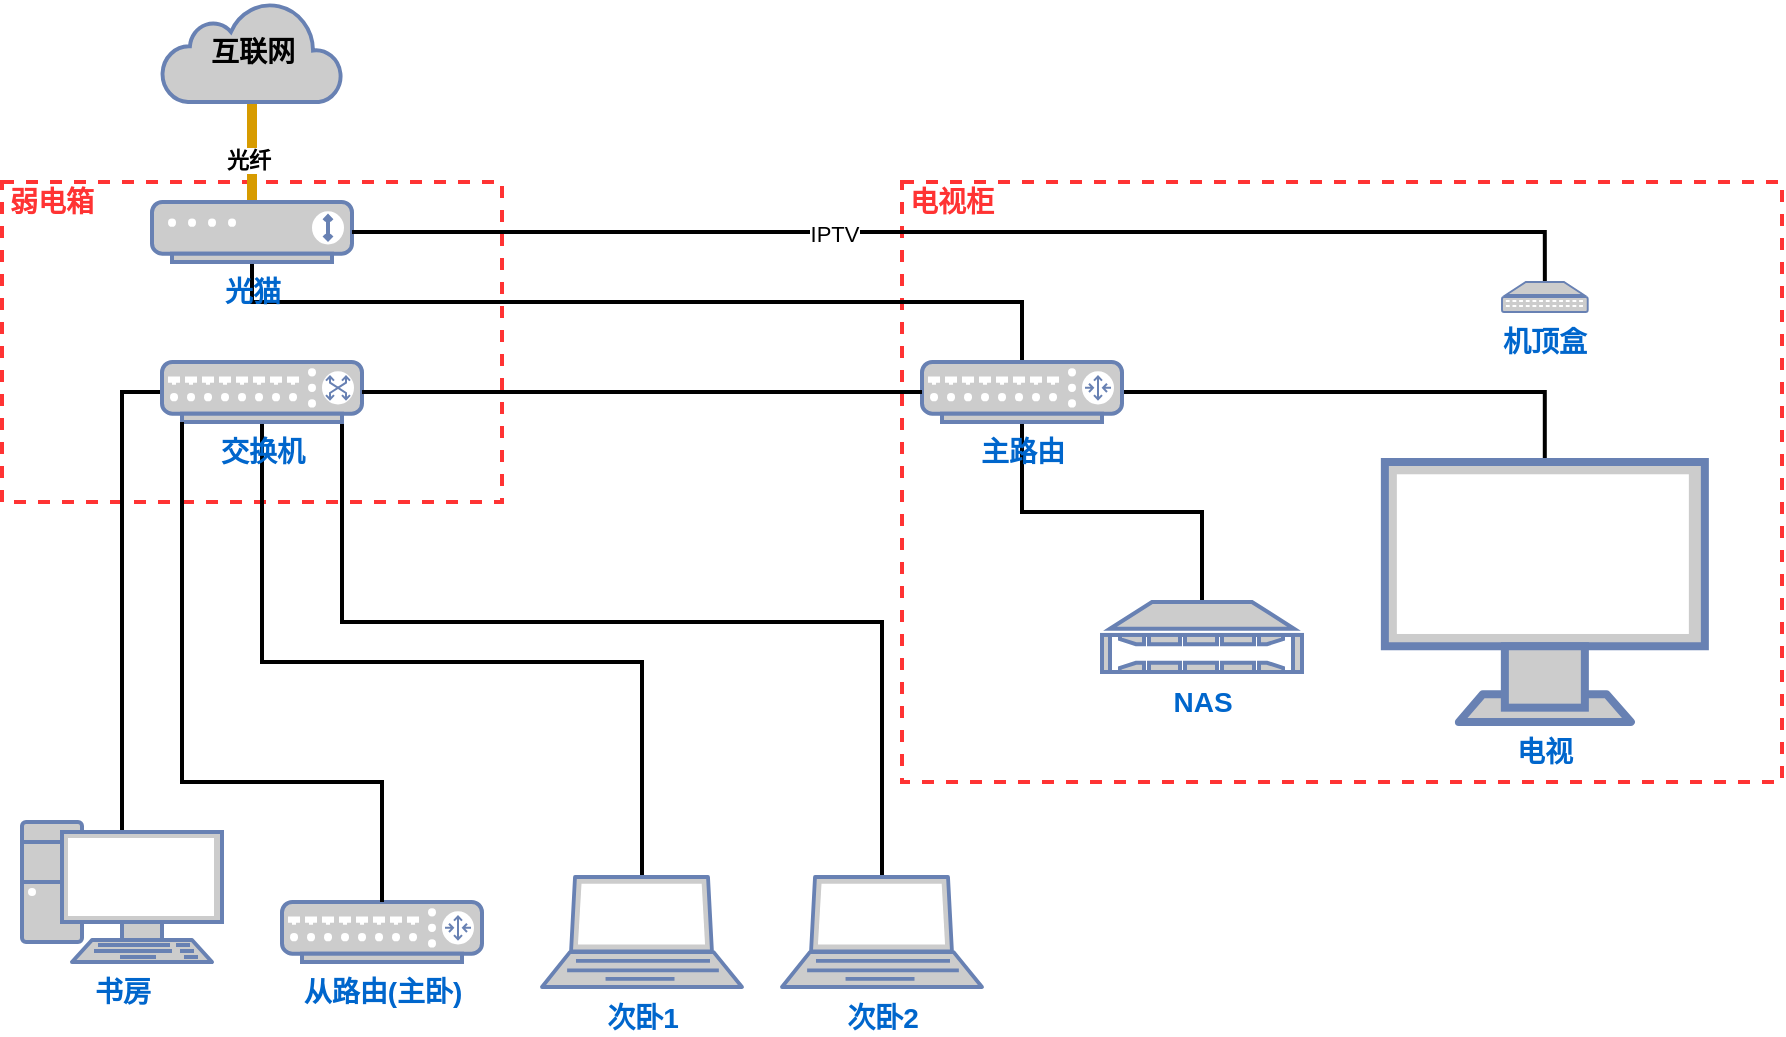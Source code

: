 <mxfile version="24.8.3">
  <diagram name="Page-1" id="822b0af5-4adb-64df-f703-e8dfc1f81529">
    <mxGraphModel dx="1341" dy="756" grid="1" gridSize="10" guides="1" tooltips="1" connect="1" arrows="1" fold="1" page="1" pageScale="1" pageWidth="1100" pageHeight="850" background="none" math="0" shadow="0">
      <root>
        <mxCell id="0" />
        <mxCell id="1" parent="0" />
        <mxCell id="FRXdRvKuZ9ygXSrAQfId-45" value="电视柜" style="html=1;fontColor=#FF3333;fontStyle=1;align=left;verticalAlign=top;spacing=0;labelBorderColor=none;fillColor=none;dashed=1;strokeWidth=2;strokeColor=#FF3333;spacingLeft=4;spacingTop=-3;movable=1;resizable=1;rotatable=1;deletable=1;editable=1;locked=0;connectable=1;fontSize=14;" vertex="1" parent="1">
          <mxGeometry x="550" y="110" width="440" height="300" as="geometry" />
        </mxCell>
        <mxCell id="FRXdRvKuZ9ygXSrAQfId-44" value="弱电箱" style="html=1;fontColor=#FF3333;fontStyle=1;align=left;verticalAlign=top;spacing=0;labelBorderColor=none;fillColor=none;dashed=1;strokeWidth=2;strokeColor=#FF3333;spacingLeft=4;spacingTop=-3;fontSize=14;" vertex="1" parent="1">
          <mxGeometry x="100" y="110" width="250" height="160" as="geometry" />
        </mxCell>
        <mxCell id="FRXdRvKuZ9ygXSrAQfId-7" style="edgeStyle=orthogonalEdgeStyle;rounded=0;orthogonalLoop=1;jettySize=auto;html=1;endArrow=none;endFill=0;fillColor=#ffe6cc;strokeColor=#d79b00;strokeWidth=5;" edge="1" parent="1" source="FRXdRvKuZ9ygXSrAQfId-2" target="FRXdRvKuZ9ygXSrAQfId-3">
          <mxGeometry relative="1" as="geometry" />
        </mxCell>
        <mxCell id="FRXdRvKuZ9ygXSrAQfId-48" value="光纤" style="edgeLabel;html=1;align=center;verticalAlign=middle;resizable=0;points=[];fontStyle=1" vertex="1" connectable="0" parent="FRXdRvKuZ9ygXSrAQfId-7">
          <mxGeometry x="0.149" y="-2" relative="1" as="geometry">
            <mxPoint as="offset" />
          </mxGeometry>
        </mxCell>
        <mxCell id="FRXdRvKuZ9ygXSrAQfId-2" value="&lt;font color=&quot;#000000&quot; style=&quot;font-size: 14px;&quot;&gt;互联网&lt;/font&gt;" style="html=1;outlineConnect=0;fillColor=#CCCCCC;strokeColor=#6881B3;gradientColor=none;gradientDirection=north;strokeWidth=2;shape=mxgraph.networks.cloud;fontColor=#ffffff;fontSize=14;fontStyle=1" vertex="1" parent="1">
          <mxGeometry x="180" y="20" width="90" height="50" as="geometry" />
        </mxCell>
        <mxCell id="FRXdRvKuZ9ygXSrAQfId-24" style="edgeStyle=orthogonalEdgeStyle;rounded=0;orthogonalLoop=1;jettySize=auto;html=1;entryX=0.5;entryY=0;entryDx=0;entryDy=0;entryPerimeter=0;endArrow=none;endFill=0;strokeWidth=2;" edge="1" parent="1" source="FRXdRvKuZ9ygXSrAQfId-3" target="FRXdRvKuZ9ygXSrAQfId-8">
          <mxGeometry relative="1" as="geometry">
            <mxPoint x="470" y="260" as="targetPoint" />
            <Array as="points">
              <mxPoint x="225" y="170" />
              <mxPoint x="610" y="170" />
            </Array>
          </mxGeometry>
        </mxCell>
        <mxCell id="FRXdRvKuZ9ygXSrAQfId-3" value="光猫" style="fontColor=#0066CC;verticalAlign=top;verticalLabelPosition=bottom;labelPosition=center;align=center;html=1;outlineConnect=0;fillColor=#CCCCCC;strokeColor=#6881B3;gradientColor=none;gradientDirection=north;strokeWidth=2;shape=mxgraph.networks.modem;fontSize=14;fontStyle=1" vertex="1" parent="1">
          <mxGeometry x="175" y="120" width="100" height="30" as="geometry" />
        </mxCell>
        <mxCell id="FRXdRvKuZ9ygXSrAQfId-30" style="edgeStyle=orthogonalEdgeStyle;rounded=0;orthogonalLoop=1;jettySize=auto;html=1;endArrow=none;endFill=0;strokeWidth=2;" edge="1" parent="1" source="FRXdRvKuZ9ygXSrAQfId-8" target="FRXdRvKuZ9ygXSrAQfId-10">
          <mxGeometry relative="1" as="geometry" />
        </mxCell>
        <mxCell id="FRXdRvKuZ9ygXSrAQfId-40" value="" style="edgeStyle=orthogonalEdgeStyle;rounded=0;orthogonalLoop=1;jettySize=auto;html=1;endArrow=none;endFill=0;strokeWidth=2;" edge="1" parent="1" source="FRXdRvKuZ9ygXSrAQfId-8" target="FRXdRvKuZ9ygXSrAQfId-17">
          <mxGeometry relative="1" as="geometry" />
        </mxCell>
        <mxCell id="FRXdRvKuZ9ygXSrAQfId-8" value="主路由" style="fontColor=#0066CC;verticalAlign=top;verticalLabelPosition=bottom;labelPosition=center;align=center;html=1;outlineConnect=0;fillColor=#CCCCCC;strokeColor=#6881B3;gradientColor=none;gradientDirection=north;strokeWidth=2;shape=mxgraph.networks.router;fontSize=14;fontStyle=1" vertex="1" parent="1">
          <mxGeometry x="560" y="200" width="100" height="30" as="geometry" />
        </mxCell>
        <mxCell id="FRXdRvKuZ9ygXSrAQfId-31" style="edgeStyle=orthogonalEdgeStyle;rounded=0;orthogonalLoop=1;jettySize=auto;html=1;exitX=0;exitY=0.5;exitDx=0;exitDy=0;exitPerimeter=0;entryX=0.5;entryY=0.07;entryDx=0;entryDy=0;entryPerimeter=0;endArrow=none;endFill=0;strokeWidth=2;" edge="1" parent="1" source="FRXdRvKuZ9ygXSrAQfId-9" target="FRXdRvKuZ9ygXSrAQfId-15">
          <mxGeometry relative="1" as="geometry">
            <Array as="points">
              <mxPoint x="160" y="215" />
            </Array>
          </mxGeometry>
        </mxCell>
        <mxCell id="FRXdRvKuZ9ygXSrAQfId-36" style="edgeStyle=orthogonalEdgeStyle;rounded=0;orthogonalLoop=1;jettySize=auto;html=1;exitX=0.5;exitY=1;exitDx=0;exitDy=0;exitPerimeter=0;entryX=0.5;entryY=0;entryDx=0;entryDy=0;entryPerimeter=0;endArrow=none;endFill=0;strokeWidth=2;" edge="1" parent="1" source="FRXdRvKuZ9ygXSrAQfId-9" target="FRXdRvKuZ9ygXSrAQfId-11">
          <mxGeometry relative="1" as="geometry">
            <Array as="points">
              <mxPoint x="230" y="350" />
              <mxPoint x="420" y="350" />
            </Array>
          </mxGeometry>
        </mxCell>
        <mxCell id="FRXdRvKuZ9ygXSrAQfId-37" style="edgeStyle=orthogonalEdgeStyle;rounded=0;orthogonalLoop=1;jettySize=auto;html=1;exitX=0.9;exitY=1;exitDx=0;exitDy=0;exitPerimeter=0;entryX=0.5;entryY=0;entryDx=0;entryDy=0;entryPerimeter=0;endArrow=none;endFill=0;strokeWidth=2;" edge="1" parent="1" source="FRXdRvKuZ9ygXSrAQfId-9" target="FRXdRvKuZ9ygXSrAQfId-13">
          <mxGeometry relative="1" as="geometry">
            <Array as="points">
              <mxPoint x="270" y="330" />
              <mxPoint x="540" y="330" />
            </Array>
          </mxGeometry>
        </mxCell>
        <mxCell id="FRXdRvKuZ9ygXSrAQfId-9" value="交换机" style="fontColor=#0066CC;verticalAlign=top;verticalLabelPosition=bottom;labelPosition=center;align=center;html=1;outlineConnect=0;fillColor=#CCCCCC;strokeColor=#6881B3;gradientColor=none;gradientDirection=north;strokeWidth=2;shape=mxgraph.networks.switch;fontSize=14;fontStyle=1" vertex="1" parent="1">
          <mxGeometry x="180" y="200" width="100" height="30" as="geometry" />
        </mxCell>
        <mxCell id="FRXdRvKuZ9ygXSrAQfId-10" value="NAS" style="fontColor=#0066CC;verticalAlign=top;verticalLabelPosition=bottom;labelPosition=center;align=center;html=1;outlineConnect=0;fillColor=#CCCCCC;strokeColor=#6881B3;gradientColor=none;gradientDirection=north;strokeWidth=2;shape=mxgraph.networks.nas_filer;fontSize=14;fontStyle=1" vertex="1" parent="1">
          <mxGeometry x="650" y="320" width="100" height="35" as="geometry" />
        </mxCell>
        <mxCell id="FRXdRvKuZ9ygXSrAQfId-11" value="次卧1" style="fontColor=#0066CC;verticalAlign=top;verticalLabelPosition=bottom;labelPosition=center;align=center;html=1;outlineConnect=0;fillColor=#CCCCCC;strokeColor=#6881B3;gradientColor=none;gradientDirection=north;strokeWidth=2;shape=mxgraph.networks.laptop;fontSize=14;fontStyle=1" vertex="1" parent="1">
          <mxGeometry x="370" y="457.5" width="100" height="55" as="geometry" />
        </mxCell>
        <mxCell id="FRXdRvKuZ9ygXSrAQfId-13" value="次卧2" style="fontColor=#0066CC;verticalAlign=top;verticalLabelPosition=bottom;labelPosition=center;align=center;html=1;outlineConnect=0;fillColor=#CCCCCC;strokeColor=#6881B3;gradientColor=none;gradientDirection=north;strokeWidth=2;shape=mxgraph.networks.laptop;fontSize=14;fontStyle=1" vertex="1" parent="1">
          <mxGeometry x="490.0" y="457.5" width="100" height="55" as="geometry" />
        </mxCell>
        <mxCell id="FRXdRvKuZ9ygXSrAQfId-15" value="书房" style="fontColor=#0066CC;verticalAlign=top;verticalLabelPosition=bottom;labelPosition=center;align=center;html=1;outlineConnect=0;fillColor=#CCCCCC;strokeColor=#6881B3;gradientColor=none;gradientDirection=north;strokeWidth=2;shape=mxgraph.networks.pc;fontSize=14;fontStyle=1" vertex="1" parent="1">
          <mxGeometry x="110" y="430" width="100" height="70" as="geometry" />
        </mxCell>
        <mxCell id="FRXdRvKuZ9ygXSrAQfId-17" value="电视" style="fontColor=#0066CC;verticalAlign=top;verticalLabelPosition=bottom;labelPosition=center;align=center;html=1;outlineConnect=0;fillColor=#CCCCCC;strokeColor=#6881B3;gradientColor=none;gradientDirection=north;strokeWidth=2;shape=mxgraph.networks.monitor;fontSize=14;fontStyle=1" vertex="1" parent="1">
          <mxGeometry x="791.43" y="250" width="160" height="130" as="geometry" />
        </mxCell>
        <mxCell id="FRXdRvKuZ9ygXSrAQfId-20" value="从路由(主卧)" style="fontColor=#0066CC;verticalAlign=top;verticalLabelPosition=bottom;labelPosition=center;align=center;html=1;outlineConnect=0;fillColor=#CCCCCC;strokeColor=#6881B3;gradientColor=none;gradientDirection=north;strokeWidth=2;shape=mxgraph.networks.router;fontSize=14;fontStyle=1" vertex="1" parent="1">
          <mxGeometry x="240" y="470" width="100" height="30" as="geometry" />
        </mxCell>
        <mxCell id="FRXdRvKuZ9ygXSrAQfId-23" style="edgeStyle=orthogonalEdgeStyle;rounded=0;orthogonalLoop=1;jettySize=auto;html=1;entryX=0.5;entryY=0;entryDx=0;entryDy=0;entryPerimeter=0;endArrow=none;endFill=0;strokeWidth=2;" edge="1" parent="1" source="FRXdRvKuZ9ygXSrAQfId-3" target="FRXdRvKuZ9ygXSrAQfId-39">
          <mxGeometry relative="1" as="geometry" />
        </mxCell>
        <mxCell id="FRXdRvKuZ9ygXSrAQfId-38" value="IPTV" style="edgeLabel;html=1;align=center;verticalAlign=middle;resizable=0;points=[];" vertex="1" connectable="0" parent="FRXdRvKuZ9ygXSrAQfId-23">
          <mxGeometry x="-0.224" y="-1" relative="1" as="geometry">
            <mxPoint as="offset" />
          </mxGeometry>
        </mxCell>
        <mxCell id="FRXdRvKuZ9ygXSrAQfId-25" style="edgeStyle=orthogonalEdgeStyle;rounded=0;orthogonalLoop=1;jettySize=auto;html=1;entryX=1;entryY=0.5;entryDx=0;entryDy=0;entryPerimeter=0;exitX=0;exitY=0.5;exitDx=0;exitDy=0;exitPerimeter=0;endArrow=none;endFill=0;strokeWidth=2;" edge="1" parent="1" source="FRXdRvKuZ9ygXSrAQfId-8" target="FRXdRvKuZ9ygXSrAQfId-9">
          <mxGeometry relative="1" as="geometry">
            <Array as="points">
              <mxPoint x="390" y="215" />
              <mxPoint x="390" y="215" />
            </Array>
          </mxGeometry>
        </mxCell>
        <mxCell id="FRXdRvKuZ9ygXSrAQfId-26" style="edgeStyle=orthogonalEdgeStyle;rounded=0;orthogonalLoop=1;jettySize=auto;html=1;entryX=0.5;entryY=0;entryDx=0;entryDy=0;entryPerimeter=0;exitX=0.1;exitY=1;exitDx=0;exitDy=0;exitPerimeter=0;endArrow=none;endFill=0;strokeWidth=2;" edge="1" parent="1" source="FRXdRvKuZ9ygXSrAQfId-9" target="FRXdRvKuZ9ygXSrAQfId-20">
          <mxGeometry relative="1" as="geometry">
            <Array as="points">
              <mxPoint x="190" y="410" />
              <mxPoint x="290" y="410" />
            </Array>
          </mxGeometry>
        </mxCell>
        <mxCell id="FRXdRvKuZ9ygXSrAQfId-39" value="机顶盒" style="fontColor=#0066CC;verticalAlign=top;verticalLabelPosition=bottom;labelPosition=center;align=center;html=1;outlineConnect=0;fillColor=#CCCCCC;strokeColor=#6881B3;gradientColor=none;gradientDirection=north;strokeWidth=2;shape=mxgraph.networks.patch_panel;fontSize=14;fontStyle=1" vertex="1" parent="1">
          <mxGeometry x="850" y="160" width="42.86" height="15" as="geometry" />
        </mxCell>
      </root>
    </mxGraphModel>
  </diagram>
</mxfile>
